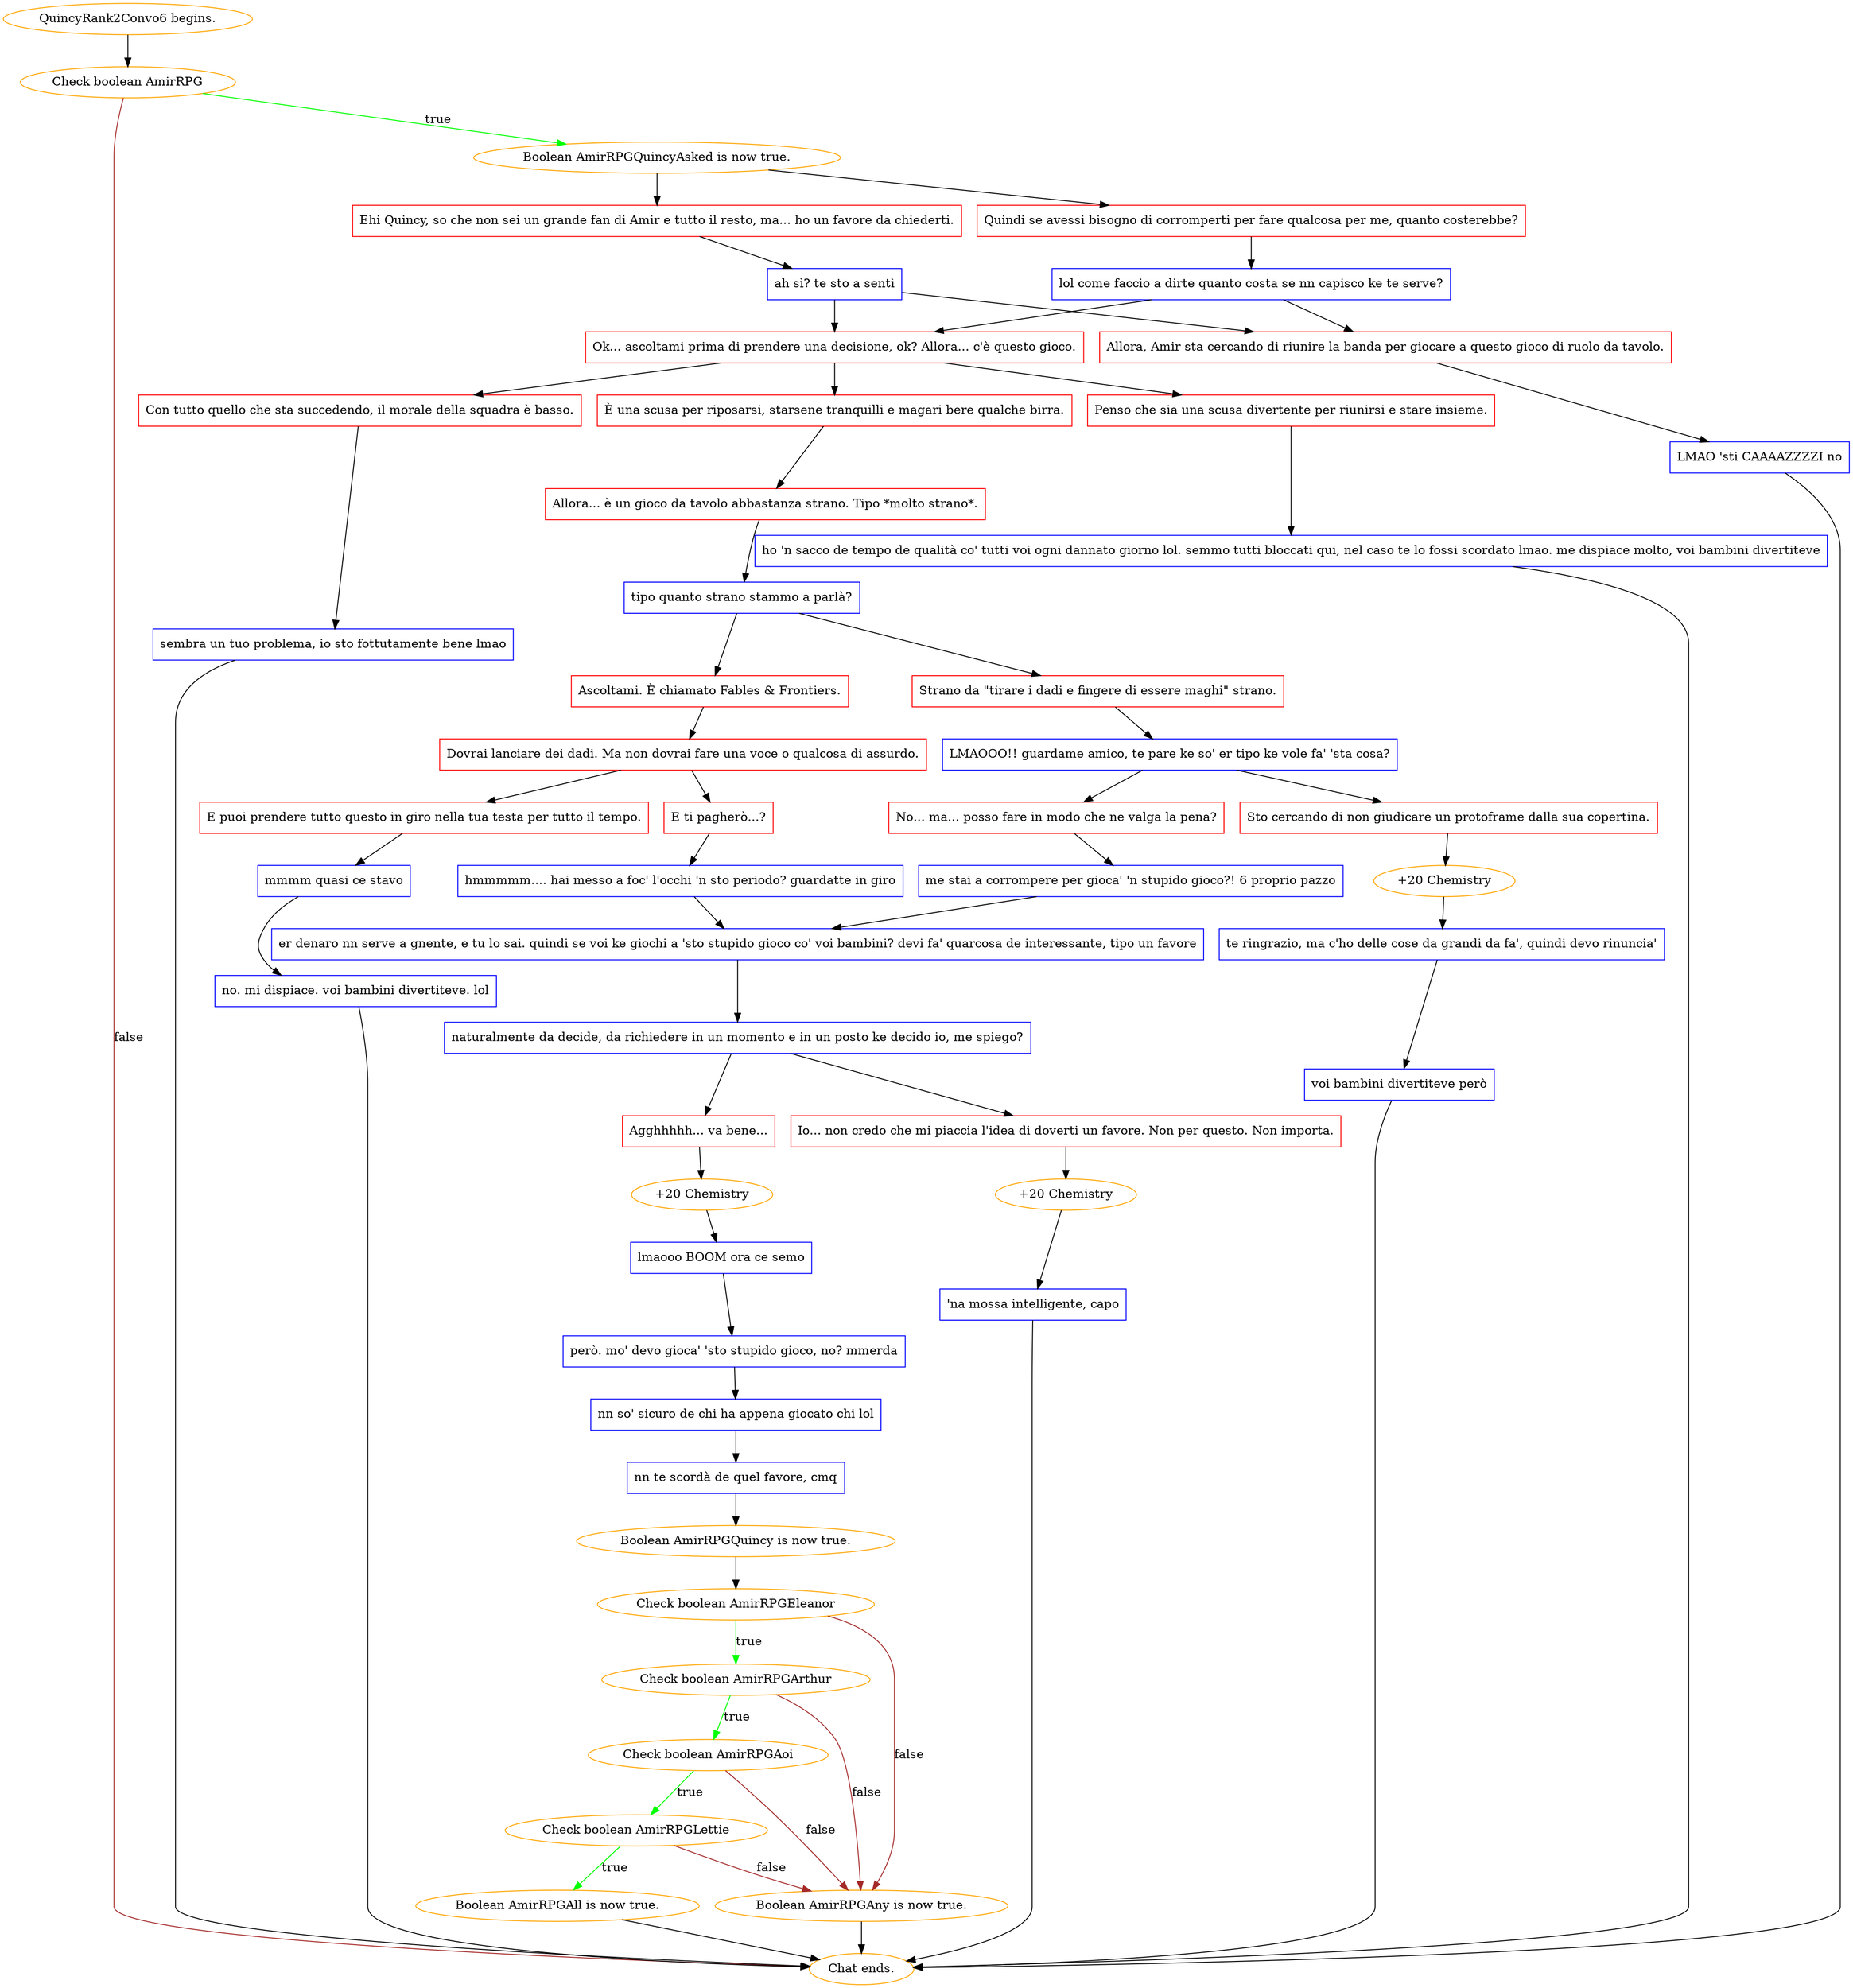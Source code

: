 digraph {
	"QuincyRank2Convo6 begins." [color=orange];
		"QuincyRank2Convo6 begins." -> j3133913367;
	j3133913367 [label="Check boolean AmirRPG",color=orange];
		j3133913367 -> j3120602455 [label=true,color=green];
		j3133913367 -> "Chat ends." [label=false,color=brown];
	j3120602455 [label="Boolean AmirRPGQuincyAsked is now true.",color=orange];
		j3120602455 -> j1279633700;
		j3120602455 -> j2518086134;
	"Chat ends." [color=orange];
	j1279633700 [label="Ehi Quincy, so che non sei un grande fan di Amir e tutto il resto, ma... ho un favore da chiederti.",shape=box,color=red];
		j1279633700 -> j1022561275;
	j2518086134 [label="Quindi se avessi bisogno di corromperti per fare qualcosa per me, quanto costerebbe?",shape=box,color=red];
		j2518086134 -> j535258855;
	j1022561275 [label="ah sì? te sto a sentì",shape=box,color=blue];
		j1022561275 -> j4214562144;
		j1022561275 -> j363175981;
	j535258855 [label="lol come faccio a dirte quanto costa se nn capisco ke te serve?",shape=box,color=blue];
		j535258855 -> j4214562144;
		j535258855 -> j363175981;
	j4214562144 [label="Ok... ascoltami prima di prendere una decisione, ok? Allora... c'è questo gioco.",shape=box,color=red];
		j4214562144 -> j1533301012;
		j4214562144 -> j1052048857;
		j4214562144 -> j1736522333;
	j363175981 [label="Allora, Amir sta cercando di riunire la banda per giocare a questo gioco di ruolo da tavolo.",shape=box,color=red];
		j363175981 -> j2795774698;
	j1533301012 [label="Penso che sia una scusa divertente per riunirsi e stare insieme.",shape=box,color=red];
		j1533301012 -> j3692965864;
	j1052048857 [label="È una scusa per riposarsi, starsene tranquilli e magari bere qualche birra.",shape=box,color=red];
		j1052048857 -> j478548626;
	j1736522333 [label="Con tutto quello che sta succedendo, il morale della squadra è basso.",shape=box,color=red];
		j1736522333 -> j3965374657;
	j2795774698 [label="LMAO 'sti CAAAAZZZZI no",shape=box,color=blue];
		j2795774698 -> "Chat ends.";
	j3692965864 [label="ho 'n sacco de tempo de qualità co' tutti voi ogni dannato giorno lol. semmo tutti bloccati qui, nel caso te lo fossi scordato lmao. me dispiace molto, voi bambini divertiteve",shape=box,color=blue];
		j3692965864 -> "Chat ends.";
	j478548626 [label="Allora... è un gioco da tavolo abbastanza strano. Tipo *molto strano*.",shape=box,color=red];
		j478548626 -> j3180404632;
	j3965374657 [label="sembra un tuo problema, io sto fottutamente bene lmao",shape=box,color=blue];
		j3965374657 -> "Chat ends.";
	j3180404632 [label="tipo quanto strano stammo a parlà?",shape=box,color=blue];
		j3180404632 -> j309682581;
		j3180404632 -> j792478456;
	j309682581 [label="Strano da \"tirare i dadi e fingere di essere maghi\" strano.",shape=box,color=red];
		j309682581 -> j1757752506;
	j792478456 [label="Ascoltami. È chiamato Fables & Frontiers.",shape=box,color=red];
		j792478456 -> j2836447451;
	j1757752506 [label="LMAOOO!! guardame amico, te pare ke so' er tipo ke vole fa' 'sta cosa?",shape=box,color=blue];
		j1757752506 -> j200347334;
		j1757752506 -> j3324817832;
	j2836447451 [label="Dovrai lanciare dei dadi. Ma non dovrai fare una voce o qualcosa di assurdo.",shape=box,color=red];
		j2836447451 -> j695075578;
		j2836447451 -> j2850229543;
	j200347334 [label="Sto cercando di non giudicare un protoframe dalla sua copertina.",shape=box,color=red];
		j200347334 -> j2714516786;
	j3324817832 [label="No... ma... posso fare in modo che ne valga la pena?",shape=box,color=red];
		j3324817832 -> j1547241869;
	j695075578 [label="E ti pagherò...?",shape=box,color=red];
		j695075578 -> j3852989948;
	j2850229543 [label="E puoi prendere tutto questo in giro nella tua testa per tutto il tempo.",shape=box,color=red];
		j2850229543 -> j835600272;
	j2714516786 [label="+20 Chemistry",color=orange];
		j2714516786 -> j3549781246;
	j1547241869 [label="me stai a corrompere per gioca' 'n stupido gioco?! 6 proprio pazzo",shape=box,color=blue];
		j1547241869 -> j3871428125;
	j3852989948 [label="hmmmmm.... hai messo a foc' l'occhi 'n sto periodo? guardatte in giro",shape=box,color=blue];
		j3852989948 -> j3871428125;
	j835600272 [label="mmmm quasi ce stavo",shape=box,color=blue];
		j835600272 -> j1967332911;
	j3549781246 [label="te ringrazio, ma c'ho delle cose da grandi da fa', quindi devo rinuncia'",shape=box,color=blue];
		j3549781246 -> j1905183413;
	j3871428125 [label="er denaro nn serve a gnente, e tu lo sai. quindi se voi ke giochi a 'sto stupido gioco co' voi bambini? devi fa' quarcosa de interessante, tipo un favore",shape=box,color=blue];
		j3871428125 -> j197514499;
	j1967332911 [label="no. mi dispiace. voi bambini divertiteve. lol",shape=box,color=blue];
		j1967332911 -> "Chat ends.";
	j1905183413 [label="voi bambini divertiteve però",shape=box,color=blue];
		j1905183413 -> "Chat ends.";
	j197514499 [label="naturalmente da decide, da richiedere in un momento e in un posto ke decido io, me spiego?",shape=box,color=blue];
		j197514499 -> j3018166996;
		j197514499 -> j1628900775;
	j3018166996 [label="Agghhhhh... va bene...",shape=box,color=red];
		j3018166996 -> j2215278542;
	j1628900775 [label="Io... non credo che mi piaccia l'idea di doverti un favore. Non per questo. Non importa.",shape=box,color=red];
		j1628900775 -> j3897266509;
	j2215278542 [label="+20 Chemistry",color=orange];
		j2215278542 -> j4166716710;
	j3897266509 [label="+20 Chemistry",color=orange];
		j3897266509 -> j3608830419;
	j4166716710 [label="lmaooo BOOM ora ce semo",shape=box,color=blue];
		j4166716710 -> j2547839490;
	j3608830419 [label="'na mossa intelligente, capo",shape=box,color=blue];
		j3608830419 -> "Chat ends.";
	j2547839490 [label="però. mo' devo gioca' 'sto stupido gioco, no? mmerda",shape=box,color=blue];
		j2547839490 -> j2662387000;
	j2662387000 [label="nn so' sicuro de chi ha appena giocato chi lol",shape=box,color=blue];
		j2662387000 -> j2759419177;
	j2759419177 [label="nn te scordà de quel favore, cmq",shape=box,color=blue];
		j2759419177 -> j56865479;
	j56865479 [label="Boolean AmirRPGQuincy is now true.",color=orange];
		j56865479 -> j4133403054;
	j4133403054 [label="Check boolean AmirRPGEleanor",color=orange];
		j4133403054 -> j3868439006 [label=true,color=green];
		j4133403054 -> j1692268193 [label=false,color=brown];
	j3868439006 [label="Check boolean AmirRPGArthur",color=orange];
		j3868439006 -> j2616720549 [label=true,color=green];
		j3868439006 -> j1692268193 [label=false,color=brown];
	j1692268193 [label="Boolean AmirRPGAny is now true.",color=orange];
		j1692268193 -> "Chat ends.";
	j2616720549 [label="Check boolean AmirRPGAoi",color=orange];
		j2616720549 -> j2411887112 [label=true,color=green];
		j2616720549 -> j1692268193 [label=false,color=brown];
	j2411887112 [label="Check boolean AmirRPGLettie",color=orange];
		j2411887112 -> j3798570005 [label=true,color=green];
		j2411887112 -> j1692268193 [label=false,color=brown];
	j3798570005 [label="Boolean AmirRPGAll is now true.",color=orange];
		j3798570005 -> "Chat ends.";
}
